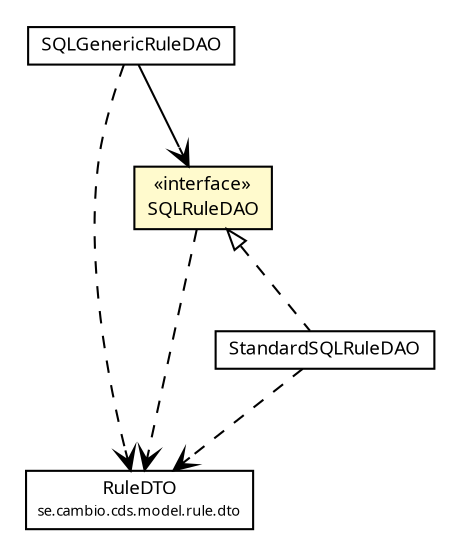 #!/usr/local/bin/dot
#
# Class diagram 
# Generated by UMLGraph version R5_6 (http://www.umlgraph.org/)
#

digraph G {
	edge [fontname="Trebuchet MS",fontsize=10,labelfontname="Trebuchet MS",labelfontsize=10];
	node [fontname="Trebuchet MS",fontsize=10,shape=plaintext];
	nodesep=0.25;
	ranksep=0.5;
	// se.cambio.cds.model.rule.dto.RuleDTO
	c310739 [label=<<table title="se.cambio.cds.model.rule.dto.RuleDTO" border="0" cellborder="1" cellspacing="0" cellpadding="2" port="p" href="../dto/RuleDTO.html">
		<tr><td><table border="0" cellspacing="0" cellpadding="1">
<tr><td align="center" balign="center"><font face="Trebuchet MS"> RuleDTO </font></td></tr>
<tr><td align="center" balign="center"><font face="Trebuchet MS" point-size="7.0"> se.cambio.cds.model.rule.dto </font></td></tr>
		</table></td></tr>
		</table>>, URL="../dto/RuleDTO.html", fontname="Trebuchet MS", fontcolor="black", fontsize=9.0];
	// se.cambio.cds.model.rule.dao.StandardSQLRuleDAO
	c310827 [label=<<table title="se.cambio.cds.model.rule.dao.StandardSQLRuleDAO" border="0" cellborder="1" cellspacing="0" cellpadding="2" port="p" href="./StandardSQLRuleDAO.html">
		<tr><td><table border="0" cellspacing="0" cellpadding="1">
<tr><td align="center" balign="center"><font face="Trebuchet MS"> StandardSQLRuleDAO </font></td></tr>
		</table></td></tr>
		</table>>, URL="./StandardSQLRuleDAO.html", fontname="Trebuchet MS", fontcolor="black", fontsize=9.0];
	// se.cambio.cds.model.rule.dao.SQLRuleDAO
	c310829 [label=<<table title="se.cambio.cds.model.rule.dao.SQLRuleDAO" border="0" cellborder="1" cellspacing="0" cellpadding="2" port="p" bgcolor="lemonChiffon" href="./SQLRuleDAO.html">
		<tr><td><table border="0" cellspacing="0" cellpadding="1">
<tr><td align="center" balign="center"> &#171;interface&#187; </td></tr>
<tr><td align="center" balign="center"><font face="Trebuchet MS"> SQLRuleDAO </font></td></tr>
		</table></td></tr>
		</table>>, URL="./SQLRuleDAO.html", fontname="Trebuchet MS", fontcolor="black", fontsize=9.0];
	// se.cambio.cds.model.rule.dao.SQLGenericRuleDAO
	c310830 [label=<<table title="se.cambio.cds.model.rule.dao.SQLGenericRuleDAO" border="0" cellborder="1" cellspacing="0" cellpadding="2" port="p" href="./SQLGenericRuleDAO.html">
		<tr><td><table border="0" cellspacing="0" cellpadding="1">
<tr><td align="center" balign="center"><font face="Trebuchet MS"> SQLGenericRuleDAO </font></td></tr>
		</table></td></tr>
		</table>>, URL="./SQLGenericRuleDAO.html", fontname="Trebuchet MS", fontcolor="black", fontsize=9.0];
	//se.cambio.cds.model.rule.dao.StandardSQLRuleDAO implements se.cambio.cds.model.rule.dao.SQLRuleDAO
	c310829:p -> c310827:p [dir=back,arrowtail=empty,style=dashed];
	// se.cambio.cds.model.rule.dao.SQLGenericRuleDAO NAVASSOC se.cambio.cds.model.rule.dao.SQLRuleDAO
	c310830:p -> c310829:p [taillabel="", label="", headlabel="", fontname="Trebuchet MS", fontcolor="black", fontsize=10.0, color="black", arrowhead=open];
	// se.cambio.cds.model.rule.dao.StandardSQLRuleDAO DEPEND se.cambio.cds.model.rule.dto.RuleDTO
	c310827:p -> c310739:p [taillabel="", label="", headlabel="", fontname="Trebuchet MS", fontcolor="black", fontsize=10.0, color="black", arrowhead=open, style=dashed];
	// se.cambio.cds.model.rule.dao.SQLRuleDAO DEPEND se.cambio.cds.model.rule.dto.RuleDTO
	c310829:p -> c310739:p [taillabel="", label="", headlabel="", fontname="Trebuchet MS", fontcolor="black", fontsize=10.0, color="black", arrowhead=open, style=dashed];
	// se.cambio.cds.model.rule.dao.SQLGenericRuleDAO DEPEND se.cambio.cds.model.rule.dto.RuleDTO
	c310830:p -> c310739:p [taillabel="", label="", headlabel="", fontname="Trebuchet MS", fontcolor="black", fontsize=10.0, color="black", arrowhead=open, style=dashed];
}

